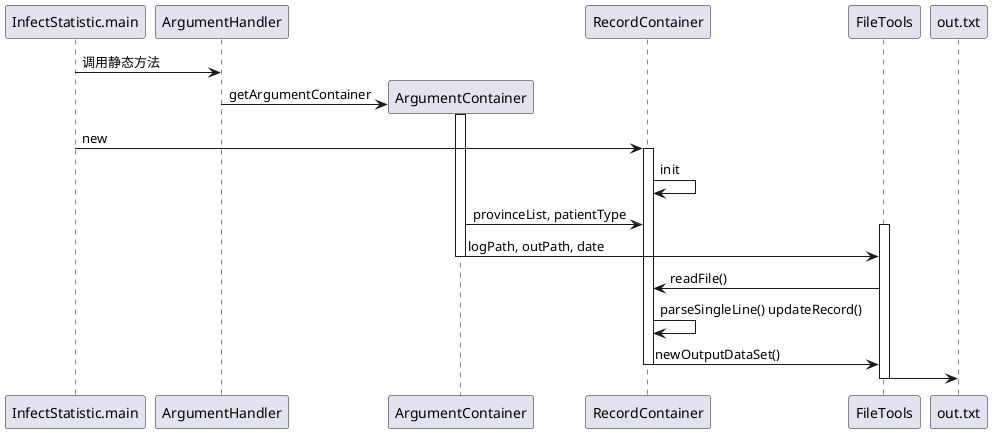 @startuml
InfectStatistic.main -> ArgumentHandler:调用静态方法
create ArgumentContainer
ArgumentHandler -> ArgumentContainer:getArgumentContainer
activate ArgumentContainer
InfectStatistic.main -> RecordContainer:new
activate RecordContainer
RecordContainer -> RecordContainer:init
ArgumentContainer -> RecordContainer:provinceList, patientType
activate FileTools
ArgumentContainer -> FileTools:logPath, outPath, date
deactivate ArgumentContainer
FileTools -> RecordContainer:readFile()
RecordContainer -> RecordContainer:parseSingleLine() updateRecord()
RecordContainer -> FileTools:newOutputDataSet()
deactivate RecordContainer
FileTools -> out.txt
deactivate FileTools
@enduml